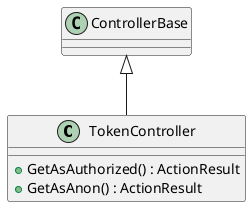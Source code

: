 @startuml
class TokenController {
    + GetAsAuthorized() : ActionResult
    + GetAsAnon() : ActionResult
}
ControllerBase <|-- TokenController
@enduml
